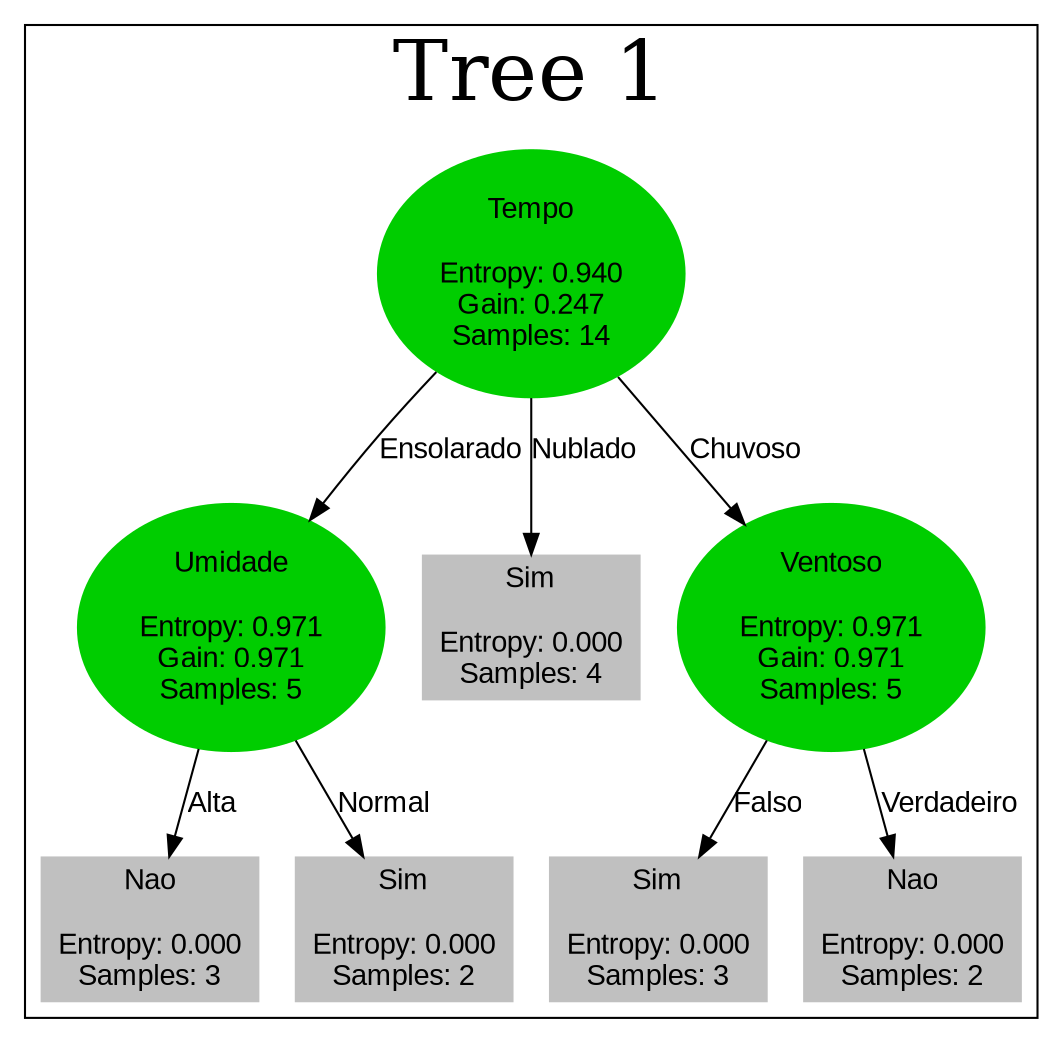 digraph RandomForest {
	graph [fontsize=40]
	node [fontname=Arial style=filled]
	edge [fontname=Arial]
	subgraph cluster_1 {
		140511370386344 [label="Tempo

Entropy: 0.940
Gain: 0.247
Samples: 14" color=green3 shape=ellipse]
		140511370386344 -> 140511370386680 [label=Ensolarado]
		140511370386344 -> 140511370383880 [label=Nublado]
		140511370386344 -> 140511737633536 [label=Chuvoso]
		140511370386680 [label="Umidade

Entropy: 0.971
Gain: 0.971
Samples: 5" color=green3 shape=ellipse]
		140511370386680 -> 140511370065232 [label=Alta]
		140511370386680 -> 140511370066184 [label=Normal]
		140511370383880 [label="Sim

Entropy: 0.000
Samples: 4" color=gray shape=box]
		140511737633536 [label="Ventoso

Entropy: 0.971
Gain: 0.971
Samples: 5" color=green3 shape=ellipse]
		140511737633536 -> 140511370064392 [label=Falso]
		140511737633536 -> 140511370066408 [label=Verdadeiro]
		140511370065232 [label="Nao

Entropy: 0.000
Samples: 3" color=gray shape=box]
		140511370066184 [label="Sim

Entropy: 0.000
Samples: 2" color=gray shape=box]
		140511370064392 [label="Sim

Entropy: 0.000
Samples: 3" color=gray shape=box]
		140511370066408 [label="Nao

Entropy: 0.000
Samples: 2" color=gray shape=box]
		label="Tree 1"
	}
}
